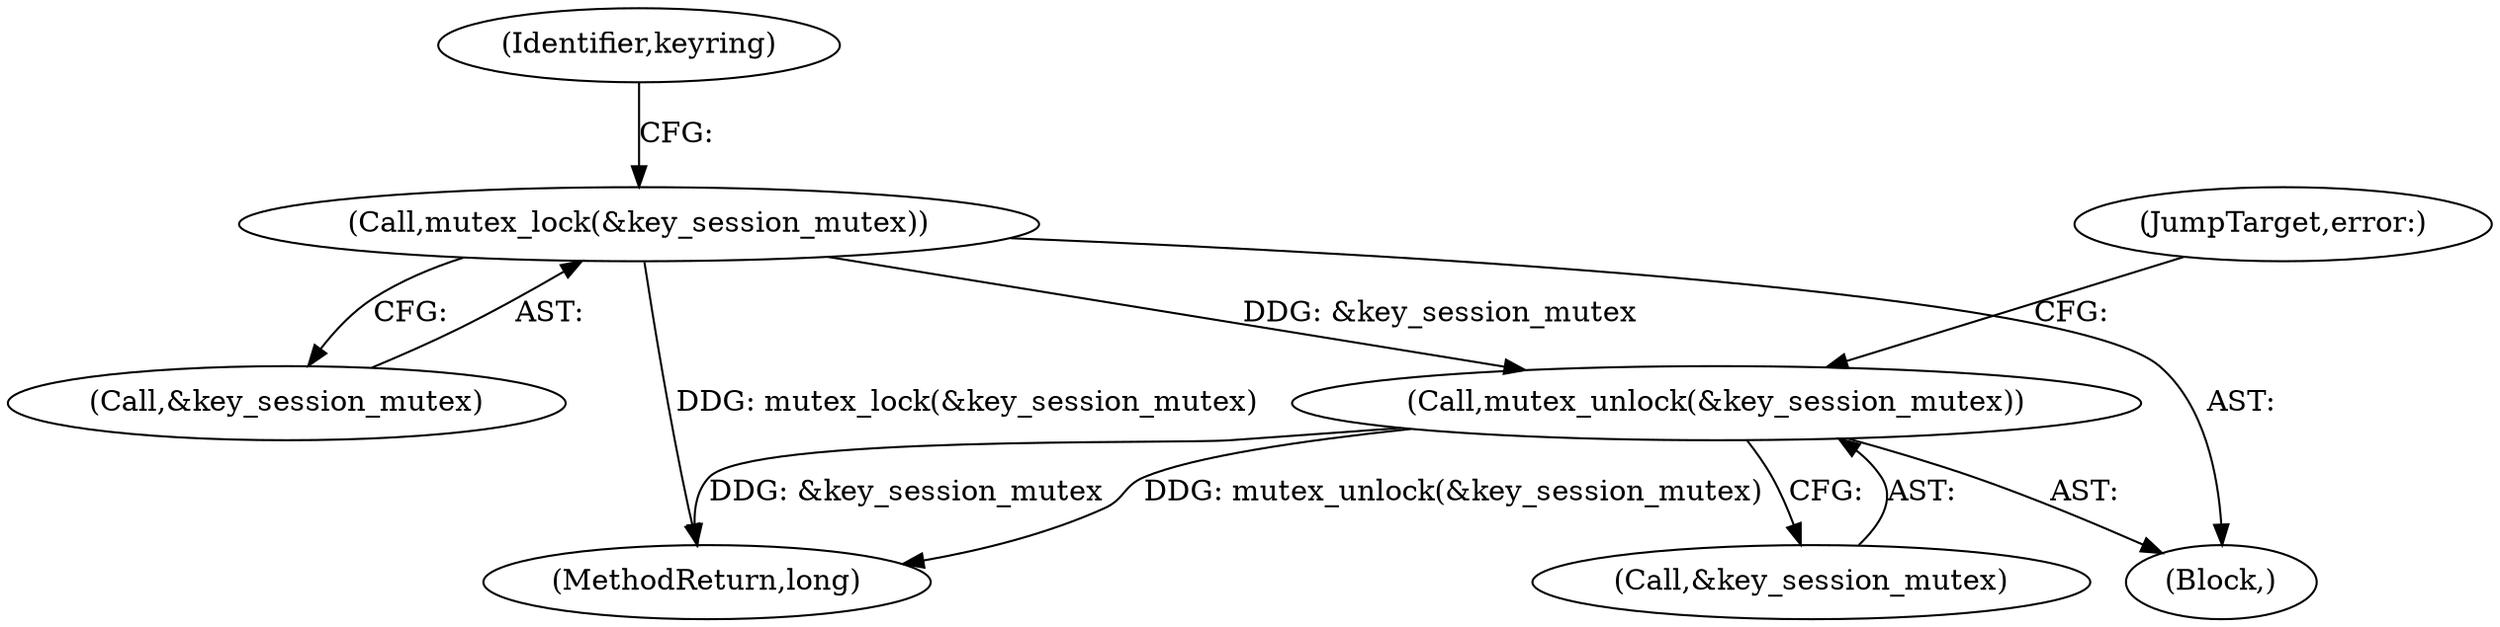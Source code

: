 digraph "0_linux_23567fd052a9abb6d67fe8e7a9ccdd9800a540f2@API" {
"1000220" [label="(Call,mutex_unlock(&key_session_mutex))"];
"1000139" [label="(Call,mutex_lock(&key_session_mutex))"];
"1000226" [label="(MethodReturn,long)"];
"1000140" [label="(Call,&key_session_mutex)"];
"1000220" [label="(Call,mutex_unlock(&key_session_mutex))"];
"1000139" [label="(Call,mutex_lock(&key_session_mutex))"];
"1000107" [label="(Block,)"];
"1000223" [label="(JumpTarget,error:)"];
"1000221" [label="(Call,&key_session_mutex)"];
"1000143" [label="(Identifier,keyring)"];
"1000220" -> "1000107"  [label="AST: "];
"1000220" -> "1000221"  [label="CFG: "];
"1000221" -> "1000220"  [label="AST: "];
"1000223" -> "1000220"  [label="CFG: "];
"1000220" -> "1000226"  [label="DDG: &key_session_mutex"];
"1000220" -> "1000226"  [label="DDG: mutex_unlock(&key_session_mutex)"];
"1000139" -> "1000220"  [label="DDG: &key_session_mutex"];
"1000139" -> "1000107"  [label="AST: "];
"1000139" -> "1000140"  [label="CFG: "];
"1000140" -> "1000139"  [label="AST: "];
"1000143" -> "1000139"  [label="CFG: "];
"1000139" -> "1000226"  [label="DDG: mutex_lock(&key_session_mutex)"];
}
